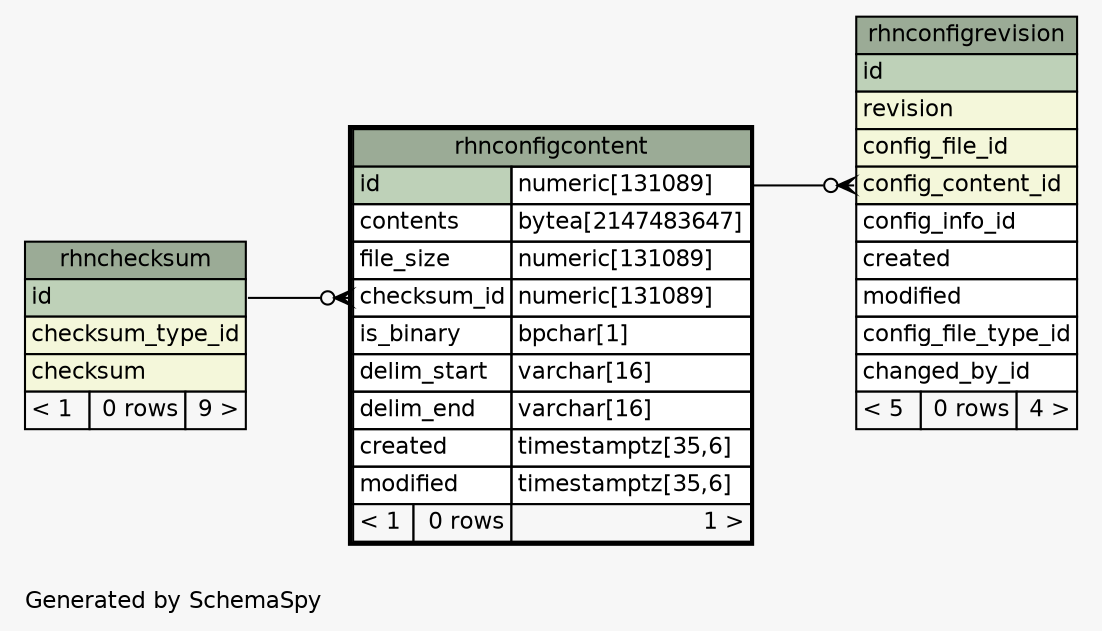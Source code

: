 // dot 2.26.0 on Linux 2.6.32-696.6.3.el6.x86_64
// SchemaSpy rev 590
digraph "oneDegreeRelationshipsDiagram" {
  graph [
    rankdir="RL"
    bgcolor="#f7f7f7"
    label="\nGenerated by SchemaSpy"
    labeljust="l"
    nodesep="0.18"
    ranksep="0.46"
    fontname="Helvetica"
    fontsize="11"
  ];
  node [
    fontname="Helvetica"
    fontsize="11"
    shape="plaintext"
  ];
  edge [
    arrowsize="0.8"
  ];
  "rhnconfigcontent":"checksum_id":w -> "rhnchecksum":"id":e [arrowhead=none dir=back arrowtail=crowodot];
  "rhnconfigrevision":"config_content_id":w -> "rhnconfigcontent":"id.type":e [arrowhead=none dir=back arrowtail=crowodot];
  "rhnchecksum" [
    label=<
    <TABLE BORDER="0" CELLBORDER="1" CELLSPACING="0" BGCOLOR="#ffffff">
      <TR><TD COLSPAN="3" BGCOLOR="#9bab96" ALIGN="CENTER">rhnchecksum</TD></TR>
      <TR><TD PORT="id" COLSPAN="3" BGCOLOR="#bed1b8" ALIGN="LEFT">id</TD></TR>
      <TR><TD PORT="checksum_type_id" COLSPAN="3" BGCOLOR="#f4f7da" ALIGN="LEFT">checksum_type_id</TD></TR>
      <TR><TD PORT="checksum" COLSPAN="3" BGCOLOR="#f4f7da" ALIGN="LEFT">checksum</TD></TR>
      <TR><TD ALIGN="LEFT" BGCOLOR="#f7f7f7">&lt; 1</TD><TD ALIGN="RIGHT" BGCOLOR="#f7f7f7">0 rows</TD><TD ALIGN="RIGHT" BGCOLOR="#f7f7f7">9 &gt;</TD></TR>
    </TABLE>>
    URL="rhnchecksum.html"
    tooltip="rhnchecksum"
  ];
  "rhnconfigcontent" [
    label=<
    <TABLE BORDER="2" CELLBORDER="1" CELLSPACING="0" BGCOLOR="#ffffff">
      <TR><TD COLSPAN="3" BGCOLOR="#9bab96" ALIGN="CENTER">rhnconfigcontent</TD></TR>
      <TR><TD PORT="id" COLSPAN="2" BGCOLOR="#bed1b8" ALIGN="LEFT">id</TD><TD PORT="id.type" ALIGN="LEFT">numeric[131089]</TD></TR>
      <TR><TD PORT="contents" COLSPAN="2" ALIGN="LEFT">contents</TD><TD PORT="contents.type" ALIGN="LEFT">bytea[2147483647]</TD></TR>
      <TR><TD PORT="file_size" COLSPAN="2" ALIGN="LEFT">file_size</TD><TD PORT="file_size.type" ALIGN="LEFT">numeric[131089]</TD></TR>
      <TR><TD PORT="checksum_id" COLSPAN="2" ALIGN="LEFT">checksum_id</TD><TD PORT="checksum_id.type" ALIGN="LEFT">numeric[131089]</TD></TR>
      <TR><TD PORT="is_binary" COLSPAN="2" ALIGN="LEFT">is_binary</TD><TD PORT="is_binary.type" ALIGN="LEFT">bpchar[1]</TD></TR>
      <TR><TD PORT="delim_start" COLSPAN="2" ALIGN="LEFT">delim_start</TD><TD PORT="delim_start.type" ALIGN="LEFT">varchar[16]</TD></TR>
      <TR><TD PORT="delim_end" COLSPAN="2" ALIGN="LEFT">delim_end</TD><TD PORT="delim_end.type" ALIGN="LEFT">varchar[16]</TD></TR>
      <TR><TD PORT="created" COLSPAN="2" ALIGN="LEFT">created</TD><TD PORT="created.type" ALIGN="LEFT">timestamptz[35,6]</TD></TR>
      <TR><TD PORT="modified" COLSPAN="2" ALIGN="LEFT">modified</TD><TD PORT="modified.type" ALIGN="LEFT">timestamptz[35,6]</TD></TR>
      <TR><TD ALIGN="LEFT" BGCOLOR="#f7f7f7">&lt; 1</TD><TD ALIGN="RIGHT" BGCOLOR="#f7f7f7">0 rows</TD><TD ALIGN="RIGHT" BGCOLOR="#f7f7f7">1 &gt;</TD></TR>
    </TABLE>>
    URL="rhnconfigcontent.html"
    tooltip="rhnconfigcontent"
  ];
  "rhnconfigrevision" [
    label=<
    <TABLE BORDER="0" CELLBORDER="1" CELLSPACING="0" BGCOLOR="#ffffff">
      <TR><TD COLSPAN="3" BGCOLOR="#9bab96" ALIGN="CENTER">rhnconfigrevision</TD></TR>
      <TR><TD PORT="id" COLSPAN="3" BGCOLOR="#bed1b8" ALIGN="LEFT">id</TD></TR>
      <TR><TD PORT="revision" COLSPAN="3" BGCOLOR="#f4f7da" ALIGN="LEFT">revision</TD></TR>
      <TR><TD PORT="config_file_id" COLSPAN="3" BGCOLOR="#f4f7da" ALIGN="LEFT">config_file_id</TD></TR>
      <TR><TD PORT="config_content_id" COLSPAN="3" BGCOLOR="#f4f7da" ALIGN="LEFT">config_content_id</TD></TR>
      <TR><TD PORT="config_info_id" COLSPAN="3" ALIGN="LEFT">config_info_id</TD></TR>
      <TR><TD PORT="created" COLSPAN="3" ALIGN="LEFT">created</TD></TR>
      <TR><TD PORT="modified" COLSPAN="3" ALIGN="LEFT">modified</TD></TR>
      <TR><TD PORT="config_file_type_id" COLSPAN="3" ALIGN="LEFT">config_file_type_id</TD></TR>
      <TR><TD PORT="changed_by_id" COLSPAN="3" ALIGN="LEFT">changed_by_id</TD></TR>
      <TR><TD ALIGN="LEFT" BGCOLOR="#f7f7f7">&lt; 5</TD><TD ALIGN="RIGHT" BGCOLOR="#f7f7f7">0 rows</TD><TD ALIGN="RIGHT" BGCOLOR="#f7f7f7">4 &gt;</TD></TR>
    </TABLE>>
    URL="rhnconfigrevision.html"
    tooltip="rhnconfigrevision"
  ];
}

